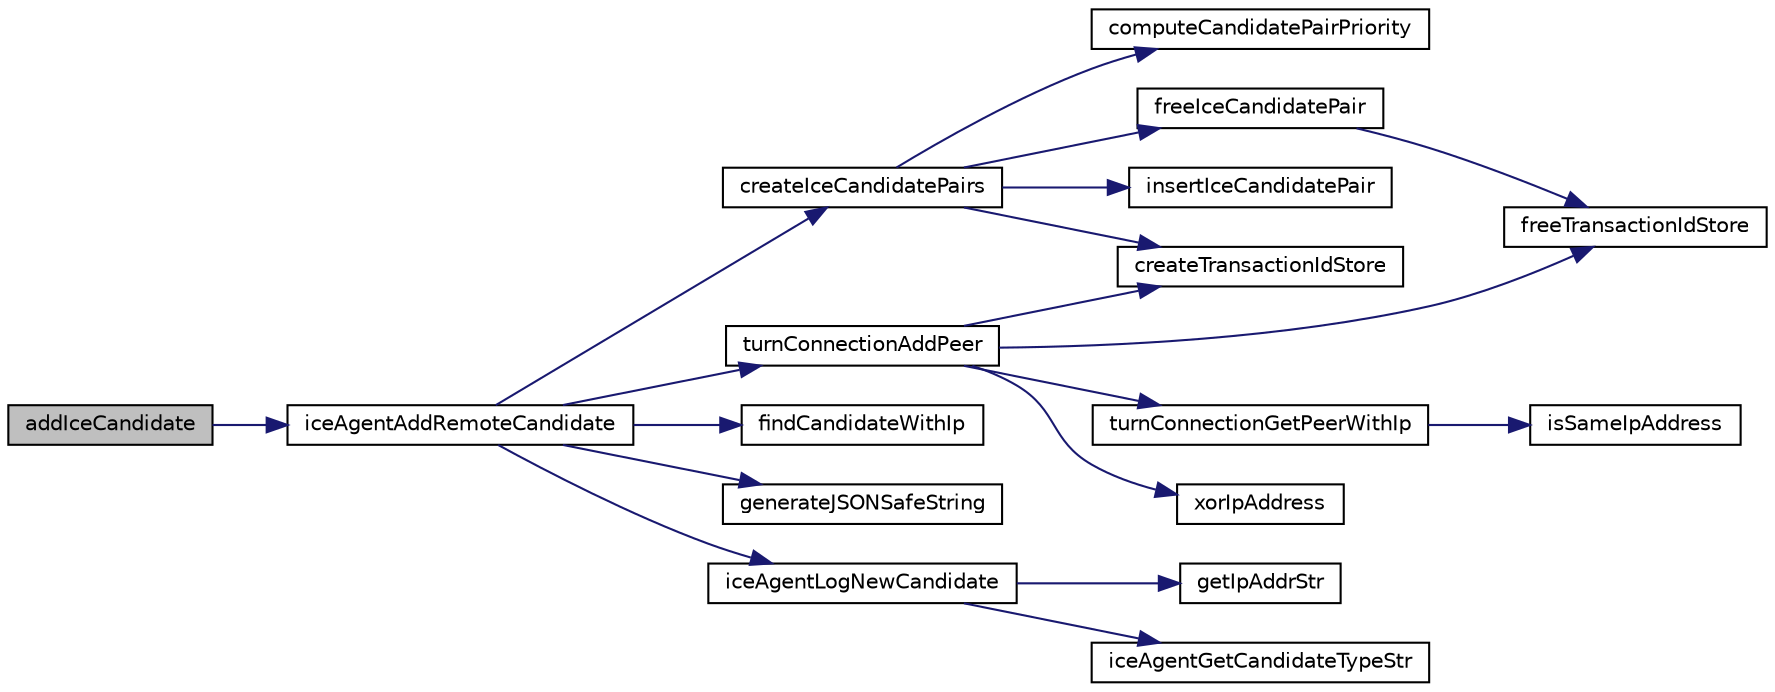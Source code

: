 digraph "addIceCandidate"
{
 // LATEX_PDF_SIZE
  edge [fontname="Helvetica",fontsize="10",labelfontname="Helvetica",labelfontsize="10"];
  node [fontname="Helvetica",fontsize="10",shape=record];
  rankdir="LR";
  Node1 [label="addIceCandidate",height=0.2,width=0.4,color="black", fillcolor="grey75", style="filled", fontcolor="black",tooltip="Provides a remote candidate to the ICE Agent."];
  Node1 -> Node2 [color="midnightblue",fontsize="10",style="solid",fontname="Helvetica"];
  Node2 [label="iceAgentAddRemoteCandidate",height=0.2,width=0.4,color="black", fillcolor="white", style="filled",URL="$IceAgent_8c.html#a171a9136edc2fce61acff9476e6046a9",tooltip=" "];
  Node2 -> Node3 [color="midnightblue",fontsize="10",style="solid",fontname="Helvetica"];
  Node3 [label="createIceCandidatePairs",height=0.2,width=0.4,color="black", fillcolor="white", style="filled",URL="$IceAgent_8c.html#ab4a5a8ab78cd23b15d19ef7a25da80ca",tooltip=" "];
  Node3 -> Node4 [color="midnightblue",fontsize="10",style="solid",fontname="Helvetica"];
  Node4 [label="computeCandidatePairPriority",height=0.2,width=0.4,color="black", fillcolor="white", style="filled",URL="$IceAgent_8c.html#aea82ec5c31f92655c535153ae0c9ed85",tooltip=" "];
  Node3 -> Node5 [color="midnightblue",fontsize="10",style="solid",fontname="Helvetica"];
  Node5 [label="createTransactionIdStore",height=0.2,width=0.4,color="black", fillcolor="white", style="filled",URL="$IceUtils_8c.html#a253397f5ac2ab54ecf549f88096ed942",tooltip=" "];
  Node3 -> Node6 [color="midnightblue",fontsize="10",style="solid",fontname="Helvetica"];
  Node6 [label="freeIceCandidatePair",height=0.2,width=0.4,color="black", fillcolor="white", style="filled",URL="$IceAgent_8c.html#a76f0508cf719814537ce707e3f524407",tooltip=" "];
  Node6 -> Node7 [color="midnightblue",fontsize="10",style="solid",fontname="Helvetica"];
  Node7 [label="freeTransactionIdStore",height=0.2,width=0.4,color="black", fillcolor="white", style="filled",URL="$IceUtils_8c.html#aed9b171e0c60584515c04c5dd47dd112",tooltip=" "];
  Node3 -> Node8 [color="midnightblue",fontsize="10",style="solid",fontname="Helvetica"];
  Node8 [label="insertIceCandidatePair",height=0.2,width=0.4,color="black", fillcolor="white", style="filled",URL="$IceAgent_8c.html#a6ca5e01bae7b2cd4b4cd6b949350ec65",tooltip=" "];
  Node2 -> Node9 [color="midnightblue",fontsize="10",style="solid",fontname="Helvetica"];
  Node9 [label="findCandidateWithIp",height=0.2,width=0.4,color="black", fillcolor="white", style="filled",URL="$IceAgent_8c.html#ae97f6da7fb4eb6477b7e398ff51ee91d",tooltip=" "];
  Node2 -> Node10 [color="midnightblue",fontsize="10",style="solid",fontname="Helvetica"];
  Node10 [label="generateJSONSafeString",height=0.2,width=0.4,color="black", fillcolor="white", style="filled",URL="$Include__i_8h.html#ab79572313888fc60c5f81fb85abee745",tooltip=" "];
  Node2 -> Node11 [color="midnightblue",fontsize="10",style="solid",fontname="Helvetica"];
  Node11 [label="iceAgentLogNewCandidate",height=0.2,width=0.4,color="black", fillcolor="white", style="filled",URL="$IceAgent_8c.html#ad1a8fa09d399bfa78a7a76cb00c25c8c",tooltip=" "];
  Node11 -> Node12 [color="midnightblue",fontsize="10",style="solid",fontname="Helvetica"];
  Node12 [label="getIpAddrStr",height=0.2,width=0.4,color="black", fillcolor="white", style="filled",URL="$Network_8c.html#afaa547109e09c5a34437553b7258e818",tooltip=" "];
  Node11 -> Node13 [color="midnightblue",fontsize="10",style="solid",fontname="Helvetica"];
  Node13 [label="iceAgentGetCandidateTypeStr",height=0.2,width=0.4,color="black", fillcolor="white", style="filled",URL="$IceAgent_8c.html#a58c93902e850d579024bde109e85ab8b",tooltip=" "];
  Node2 -> Node14 [color="midnightblue",fontsize="10",style="solid",fontname="Helvetica"];
  Node14 [label="turnConnectionAddPeer",height=0.2,width=0.4,color="black", fillcolor="white", style="filled",URL="$TurnConnection_8c.html#a4f67b773202384cba95d1390981aa127",tooltip=" "];
  Node14 -> Node5 [color="midnightblue",fontsize="10",style="solid",fontname="Helvetica"];
  Node14 -> Node7 [color="midnightblue",fontsize="10",style="solid",fontname="Helvetica"];
  Node14 -> Node15 [color="midnightblue",fontsize="10",style="solid",fontname="Helvetica"];
  Node15 [label="turnConnectionGetPeerWithIp",height=0.2,width=0.4,color="black", fillcolor="white", style="filled",URL="$TurnConnection_8c.html#a9554f30fbafbccca935277837ee1b2dc",tooltip=" "];
  Node15 -> Node16 [color="midnightblue",fontsize="10",style="solid",fontname="Helvetica"];
  Node16 [label="isSameIpAddress",height=0.2,width=0.4,color="black", fillcolor="white", style="filled",URL="$Network_8c.html#a05d12502235a4a9313ba49cdfc4487a4",tooltip=" "];
  Node14 -> Node17 [color="midnightblue",fontsize="10",style="solid",fontname="Helvetica"];
  Node17 [label="xorIpAddress",height=0.2,width=0.4,color="black", fillcolor="white", style="filled",URL="$Stun_8c.html#a086d658c6275e5a5161934025b070c24",tooltip=" "];
}
